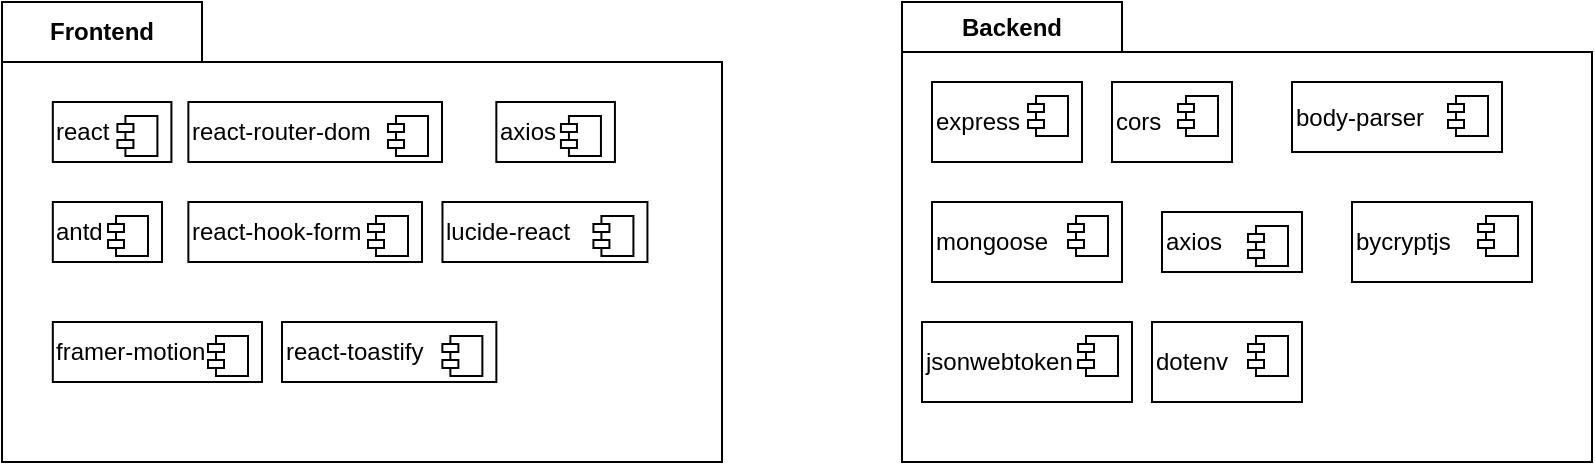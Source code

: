 <mxfile version="28.2.5">
  <diagram name="Page-1" id="FJsVOr-sc6Jvb6ar6zXy">
    <mxGraphModel dx="907" dy="473" grid="1" gridSize="10" guides="1" tooltips="1" connect="1" arrows="1" fold="1" page="1" pageScale="1" pageWidth="850" pageHeight="1100" math="0" shadow="0">
      <root>
        <mxCell id="0" />
        <mxCell id="1" parent="0" />
        <mxCell id="o4iw8lTDLlBFRNSg8lsC-2" value="Frontend" style="shape=folder;fontStyle=1;tabWidth=100;tabHeight=30;tabPosition=left;html=1;boundedLbl=1;labelInHeader=1;container=1;collapsible=0;whiteSpace=wrap;" vertex="1" parent="1">
          <mxGeometry y="60" width="360" height="230" as="geometry" />
        </mxCell>
        <mxCell id="o4iw8lTDLlBFRNSg8lsC-3" value="" style="html=1;strokeColor=none;resizeWidth=1;resizeHeight=1;fillColor=none;part=1;connectable=0;allowArrows=0;deletable=0;whiteSpace=wrap;" vertex="1" parent="o4iw8lTDLlBFRNSg8lsC-2">
          <mxGeometry width="321.882" height="147" relative="1" as="geometry">
            <mxPoint y="30" as="offset" />
          </mxGeometry>
        </mxCell>
        <mxCell id="o4iw8lTDLlBFRNSg8lsC-6" value="react" style="html=1;dropTarget=0;whiteSpace=wrap;align=left;" vertex="1" parent="o4iw8lTDLlBFRNSg8lsC-2">
          <mxGeometry x="25.412" y="50" width="59.294" height="30" as="geometry" />
        </mxCell>
        <mxCell id="o4iw8lTDLlBFRNSg8lsC-7" value="" style="shape=module;jettyWidth=8;jettyHeight=4;" vertex="1" parent="o4iw8lTDLlBFRNSg8lsC-6">
          <mxGeometry x="1" width="20" height="20" relative="1" as="geometry">
            <mxPoint x="-27" y="7" as="offset" />
          </mxGeometry>
        </mxCell>
        <mxCell id="o4iw8lTDLlBFRNSg8lsC-8" value="&lt;div style=&quot;&quot;&gt;&lt;span style=&quot;background-color: transparent; color: light-dark(rgb(0, 0, 0), rgb(255, 255, 255));&quot;&gt;react-router-dom&lt;/span&gt;&lt;/div&gt;" style="html=1;dropTarget=0;whiteSpace=wrap;align=left;" vertex="1" parent="o4iw8lTDLlBFRNSg8lsC-2">
          <mxGeometry x="93.18" y="50" width="126.82" height="30" as="geometry" />
        </mxCell>
        <mxCell id="o4iw8lTDLlBFRNSg8lsC-9" value="" style="shape=module;jettyWidth=8;jettyHeight=4;" vertex="1" parent="o4iw8lTDLlBFRNSg8lsC-8">
          <mxGeometry x="1" width="20" height="20" relative="1" as="geometry">
            <mxPoint x="-27" y="7" as="offset" />
          </mxGeometry>
        </mxCell>
        <mxCell id="o4iw8lTDLlBFRNSg8lsC-10" value="antd" style="html=1;dropTarget=0;whiteSpace=wrap;align=left;" vertex="1" parent="o4iw8lTDLlBFRNSg8lsC-2">
          <mxGeometry x="25.41" y="100" width="54.59" height="30" as="geometry" />
        </mxCell>
        <mxCell id="o4iw8lTDLlBFRNSg8lsC-11" value="" style="shape=module;jettyWidth=8;jettyHeight=4;" vertex="1" parent="o4iw8lTDLlBFRNSg8lsC-10">
          <mxGeometry x="1" width="20" height="20" relative="1" as="geometry">
            <mxPoint x="-27" y="7" as="offset" />
          </mxGeometry>
        </mxCell>
        <mxCell id="o4iw8lTDLlBFRNSg8lsC-12" value="react-hook-form" style="html=1;dropTarget=0;whiteSpace=wrap;align=left;" vertex="1" parent="o4iw8lTDLlBFRNSg8lsC-2">
          <mxGeometry x="93.18" y="100" width="116.82" height="30" as="geometry" />
        </mxCell>
        <mxCell id="o4iw8lTDLlBFRNSg8lsC-13" value="" style="shape=module;jettyWidth=8;jettyHeight=4;" vertex="1" parent="o4iw8lTDLlBFRNSg8lsC-12">
          <mxGeometry x="1" width="20" height="20" relative="1" as="geometry">
            <mxPoint x="-27" y="7" as="offset" />
          </mxGeometry>
        </mxCell>
        <mxCell id="o4iw8lTDLlBFRNSg8lsC-14" value="axios" style="html=1;dropTarget=0;whiteSpace=wrap;align=left;" vertex="1" parent="o4iw8lTDLlBFRNSg8lsC-2">
          <mxGeometry x="247.175" y="50" width="59.294" height="30" as="geometry" />
        </mxCell>
        <mxCell id="o4iw8lTDLlBFRNSg8lsC-15" value="" style="shape=module;jettyWidth=8;jettyHeight=4;" vertex="1" parent="o4iw8lTDLlBFRNSg8lsC-14">
          <mxGeometry x="1" width="20" height="20" relative="1" as="geometry">
            <mxPoint x="-27" y="7" as="offset" />
          </mxGeometry>
        </mxCell>
        <mxCell id="o4iw8lTDLlBFRNSg8lsC-16" value="lucide-react" style="html=1;dropTarget=0;whiteSpace=wrap;align=left;" vertex="1" parent="o4iw8lTDLlBFRNSg8lsC-2">
          <mxGeometry x="220.24" y="100" width="102.47" height="30" as="geometry" />
        </mxCell>
        <mxCell id="o4iw8lTDLlBFRNSg8lsC-17" value="" style="shape=module;jettyWidth=8;jettyHeight=4;" vertex="1" parent="o4iw8lTDLlBFRNSg8lsC-16">
          <mxGeometry x="1" width="20" height="20" relative="1" as="geometry">
            <mxPoint x="-27" y="7" as="offset" />
          </mxGeometry>
        </mxCell>
        <mxCell id="o4iw8lTDLlBFRNSg8lsC-18" value="framer-motion" style="html=1;dropTarget=0;whiteSpace=wrap;align=left;" vertex="1" parent="o4iw8lTDLlBFRNSg8lsC-2">
          <mxGeometry x="25.41" y="160" width="104.59" height="30" as="geometry" />
        </mxCell>
        <mxCell id="o4iw8lTDLlBFRNSg8lsC-19" value="" style="shape=module;jettyWidth=8;jettyHeight=4;" vertex="1" parent="o4iw8lTDLlBFRNSg8lsC-18">
          <mxGeometry x="1" width="20" height="20" relative="1" as="geometry">
            <mxPoint x="-27" y="7" as="offset" />
          </mxGeometry>
        </mxCell>
        <mxCell id="o4iw8lTDLlBFRNSg8lsC-20" value="react-toastify" style="html=1;dropTarget=0;whiteSpace=wrap;align=left;" vertex="1" parent="o4iw8lTDLlBFRNSg8lsC-2">
          <mxGeometry x="140" y="160" width="107.18" height="30" as="geometry" />
        </mxCell>
        <mxCell id="o4iw8lTDLlBFRNSg8lsC-21" value="" style="shape=module;jettyWidth=8;jettyHeight=4;" vertex="1" parent="o4iw8lTDLlBFRNSg8lsC-20">
          <mxGeometry x="1" width="20" height="20" relative="1" as="geometry">
            <mxPoint x="-27" y="7" as="offset" />
          </mxGeometry>
        </mxCell>
        <mxCell id="o4iw8lTDLlBFRNSg8lsC-4" value="Backend" style="shape=folder;fontStyle=1;tabWidth=110;tabHeight=25;tabPosition=left;html=1;boundedLbl=1;labelInHeader=1;container=1;collapsible=0;whiteSpace=wrap;" vertex="1" parent="1">
          <mxGeometry x="450" y="60" width="345" height="230" as="geometry" />
        </mxCell>
        <mxCell id="o4iw8lTDLlBFRNSg8lsC-5" value="" style="html=1;strokeColor=none;resizeWidth=1;resizeHeight=1;fillColor=none;part=1;connectable=0;allowArrows=0;deletable=0;whiteSpace=wrap;" vertex="1" parent="o4iw8lTDLlBFRNSg8lsC-4">
          <mxGeometry width="310.0" height="184" relative="1" as="geometry">
            <mxPoint y="20" as="offset" />
          </mxGeometry>
        </mxCell>
        <mxCell id="o4iw8lTDLlBFRNSg8lsC-22" value="express" style="html=1;dropTarget=0;whiteSpace=wrap;align=left;" vertex="1" parent="o4iw8lTDLlBFRNSg8lsC-4">
          <mxGeometry x="15" y="40" width="75" height="40" as="geometry" />
        </mxCell>
        <mxCell id="o4iw8lTDLlBFRNSg8lsC-23" value="" style="shape=module;jettyWidth=8;jettyHeight=4;" vertex="1" parent="o4iw8lTDLlBFRNSg8lsC-22">
          <mxGeometry x="1" width="20" height="20" relative="1" as="geometry">
            <mxPoint x="-27" y="7" as="offset" />
          </mxGeometry>
        </mxCell>
        <mxCell id="o4iw8lTDLlBFRNSg8lsC-24" value="cors" style="html=1;dropTarget=0;whiteSpace=wrap;align=left;" vertex="1" parent="o4iw8lTDLlBFRNSg8lsC-4">
          <mxGeometry x="105" y="40" width="60" height="40" as="geometry" />
        </mxCell>
        <mxCell id="o4iw8lTDLlBFRNSg8lsC-25" value="" style="shape=module;jettyWidth=8;jettyHeight=4;" vertex="1" parent="o4iw8lTDLlBFRNSg8lsC-24">
          <mxGeometry x="1" width="20" height="20" relative="1" as="geometry">
            <mxPoint x="-27" y="7" as="offset" />
          </mxGeometry>
        </mxCell>
        <mxCell id="o4iw8lTDLlBFRNSg8lsC-26" value="mongoose" style="html=1;dropTarget=0;whiteSpace=wrap;align=left;" vertex="1" parent="o4iw8lTDLlBFRNSg8lsC-4">
          <mxGeometry x="15" y="100" width="95" height="40" as="geometry" />
        </mxCell>
        <mxCell id="o4iw8lTDLlBFRNSg8lsC-27" value="" style="shape=module;jettyWidth=8;jettyHeight=4;" vertex="1" parent="o4iw8lTDLlBFRNSg8lsC-26">
          <mxGeometry x="1" width="20" height="20" relative="1" as="geometry">
            <mxPoint x="-27" y="7" as="offset" />
          </mxGeometry>
        </mxCell>
        <mxCell id="o4iw8lTDLlBFRNSg8lsC-28" value="axios" style="html=1;dropTarget=0;whiteSpace=wrap;align=left;" vertex="1" parent="o4iw8lTDLlBFRNSg8lsC-4">
          <mxGeometry x="130" y="105" width="70" height="30" as="geometry" />
        </mxCell>
        <mxCell id="o4iw8lTDLlBFRNSg8lsC-29" value="" style="shape=module;jettyWidth=8;jettyHeight=4;" vertex="1" parent="o4iw8lTDLlBFRNSg8lsC-28">
          <mxGeometry x="1" width="20" height="20" relative="1" as="geometry">
            <mxPoint x="-27" y="7" as="offset" />
          </mxGeometry>
        </mxCell>
        <mxCell id="o4iw8lTDLlBFRNSg8lsC-36" value="jsonwebtoken" style="html=1;dropTarget=0;whiteSpace=wrap;align=left;" vertex="1" parent="o4iw8lTDLlBFRNSg8lsC-4">
          <mxGeometry x="10" y="160" width="105" height="40" as="geometry" />
        </mxCell>
        <mxCell id="o4iw8lTDLlBFRNSg8lsC-37" value="" style="shape=module;jettyWidth=8;jettyHeight=4;" vertex="1" parent="o4iw8lTDLlBFRNSg8lsC-36">
          <mxGeometry x="1" width="20" height="20" relative="1" as="geometry">
            <mxPoint x="-27" y="7" as="offset" />
          </mxGeometry>
        </mxCell>
        <mxCell id="o4iw8lTDLlBFRNSg8lsC-38" value="dotenv" style="html=1;dropTarget=0;whiteSpace=wrap;align=left;" vertex="1" parent="o4iw8lTDLlBFRNSg8lsC-4">
          <mxGeometry x="125" y="160" width="75" height="40" as="geometry" />
        </mxCell>
        <mxCell id="o4iw8lTDLlBFRNSg8lsC-39" value="" style="shape=module;jettyWidth=8;jettyHeight=4;" vertex="1" parent="o4iw8lTDLlBFRNSg8lsC-38">
          <mxGeometry x="1" width="20" height="20" relative="1" as="geometry">
            <mxPoint x="-27" y="7" as="offset" />
          </mxGeometry>
        </mxCell>
        <mxCell id="o4iw8lTDLlBFRNSg8lsC-40" value="body-parser" style="html=1;dropTarget=0;whiteSpace=wrap;align=left;" vertex="1" parent="o4iw8lTDLlBFRNSg8lsC-4">
          <mxGeometry x="195" y="40" width="105" height="35" as="geometry" />
        </mxCell>
        <mxCell id="o4iw8lTDLlBFRNSg8lsC-41" value="" style="shape=module;jettyWidth=8;jettyHeight=4;" vertex="1" parent="o4iw8lTDLlBFRNSg8lsC-40">
          <mxGeometry x="1" width="20" height="20" relative="1" as="geometry">
            <mxPoint x="-27" y="7" as="offset" />
          </mxGeometry>
        </mxCell>
        <mxCell id="o4iw8lTDLlBFRNSg8lsC-42" value="bycryptjs" style="html=1;dropTarget=0;whiteSpace=wrap;align=left;" vertex="1" parent="o4iw8lTDLlBFRNSg8lsC-4">
          <mxGeometry x="225" y="100" width="90" height="40" as="geometry" />
        </mxCell>
        <mxCell id="o4iw8lTDLlBFRNSg8lsC-43" value="" style="shape=module;jettyWidth=8;jettyHeight=4;" vertex="1" parent="o4iw8lTDLlBFRNSg8lsC-42">
          <mxGeometry x="1" width="20" height="20" relative="1" as="geometry">
            <mxPoint x="-27" y="7" as="offset" />
          </mxGeometry>
        </mxCell>
      </root>
    </mxGraphModel>
  </diagram>
</mxfile>
